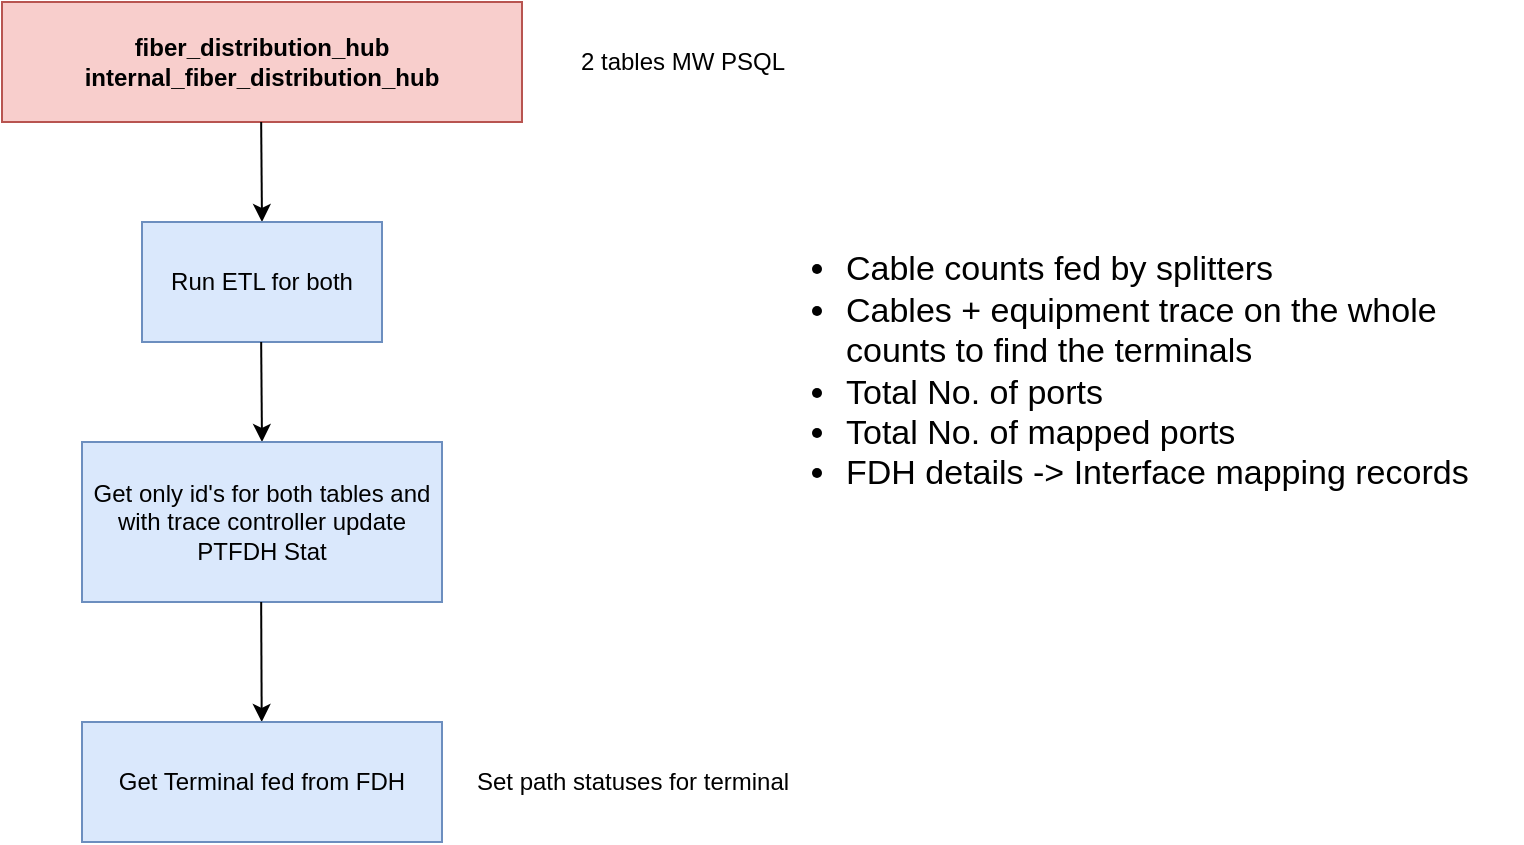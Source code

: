 <mxfile version="12.5.6" type="github"><diagram id="pVvuqh-JLawMwnWGXExK" name="Page-1"><mxGraphModel dx="1185" dy="662" grid="1" gridSize="10" guides="1" tooltips="1" connect="1" arrows="1" fold="1" page="1" pageScale="1" pageWidth="850" pageHeight="1100" math="0" shadow="0"><root><mxCell id="0"/><mxCell id="1" parent="0"/><mxCell id="23b7s8GuzPufgRRcaUul-1" value="&lt;b&gt;fiber_distribution_hub&lt;br&gt;internal_fiber_distribution_hub&lt;br&gt;&lt;/b&gt;" style="rounded=0;whiteSpace=wrap;html=1;fillColor=#f8cecc;strokeColor=#b85450;" vertex="1" parent="1"><mxGeometry x="20" y="20" width="260" height="60" as="geometry"/></mxCell><mxCell id="23b7s8GuzPufgRRcaUul-2" value="2 tables MW PSQL" style="text;html=1;align=center;verticalAlign=middle;resizable=0;points=[];autosize=1;" vertex="1" parent="1"><mxGeometry x="300" y="40" width="120" height="20" as="geometry"/></mxCell><mxCell id="23b7s8GuzPufgRRcaUul-4" value="" style="endArrow=classic;html=1;" edge="1" parent="1"><mxGeometry width="50" height="50" relative="1" as="geometry"><mxPoint x="149.58" y="80" as="sourcePoint"/><mxPoint x="150" y="130" as="targetPoint"/></mxGeometry></mxCell><mxCell id="23b7s8GuzPufgRRcaUul-5" value="Run ETL for both" style="rounded=0;whiteSpace=wrap;html=1;fillColor=#dae8fc;strokeColor=#6c8ebf;" vertex="1" parent="1"><mxGeometry x="90" y="130" width="120" height="60" as="geometry"/></mxCell><mxCell id="23b7s8GuzPufgRRcaUul-7" value="" style="endArrow=classic;html=1;" edge="1" parent="1"><mxGeometry width="50" height="50" relative="1" as="geometry"><mxPoint x="149.58" y="190" as="sourcePoint"/><mxPoint x="150" y="240" as="targetPoint"/></mxGeometry></mxCell><mxCell id="23b7s8GuzPufgRRcaUul-8" value="Get only id's for both tables and with trace controller update PTFDH Stat" style="rounded=0;whiteSpace=wrap;html=1;fillColor=#dae8fc;strokeColor=#6c8ebf;" vertex="1" parent="1"><mxGeometry x="60" y="240" width="180" height="80" as="geometry"/></mxCell><mxCell id="23b7s8GuzPufgRRcaUul-9" value="" style="endArrow=classic;html=1;" edge="1" parent="1" target="23b7s8GuzPufgRRcaUul-10"><mxGeometry width="50" height="50" relative="1" as="geometry"><mxPoint x="149.58" y="320" as="sourcePoint"/><mxPoint x="150" y="370" as="targetPoint"/></mxGeometry></mxCell><mxCell id="23b7s8GuzPufgRRcaUul-10" value="Get Terminal fed from FDH" style="rounded=0;whiteSpace=wrap;html=1;fillColor=#dae8fc;strokeColor=#6c8ebf;" vertex="1" parent="1"><mxGeometry x="60" y="380" width="180" height="60" as="geometry"/></mxCell><mxCell id="23b7s8GuzPufgRRcaUul-12" value="Set path statuses for terminal" style="text;html=1;align=center;verticalAlign=middle;resizable=0;points=[];autosize=1;" vertex="1" parent="1"><mxGeometry x="250" y="400" width="170" height="20" as="geometry"/></mxCell><mxCell id="23b7s8GuzPufgRRcaUul-13" value="&lt;ul style=&quot;font-size: 17px&quot;&gt;&lt;li&gt;Cable counts fed by splitters&lt;/li&gt;&lt;li&gt;Cables + equipment trace on the whole counts to find the terminals&lt;/li&gt;&lt;li&gt;Total No. of ports&lt;/li&gt;&lt;li&gt;Total No. of mapped ports&lt;/li&gt;&lt;li&gt;FDH details -&amp;gt; Interface mapping records&lt;/li&gt;&lt;/ul&gt;" style="text;strokeColor=none;fillColor=none;html=1;whiteSpace=wrap;verticalAlign=middle;overflow=hidden;" vertex="1" parent="1"><mxGeometry x="400" y="120" width="380" height="170" as="geometry"/></mxCell></root></mxGraphModel></diagram></mxfile>